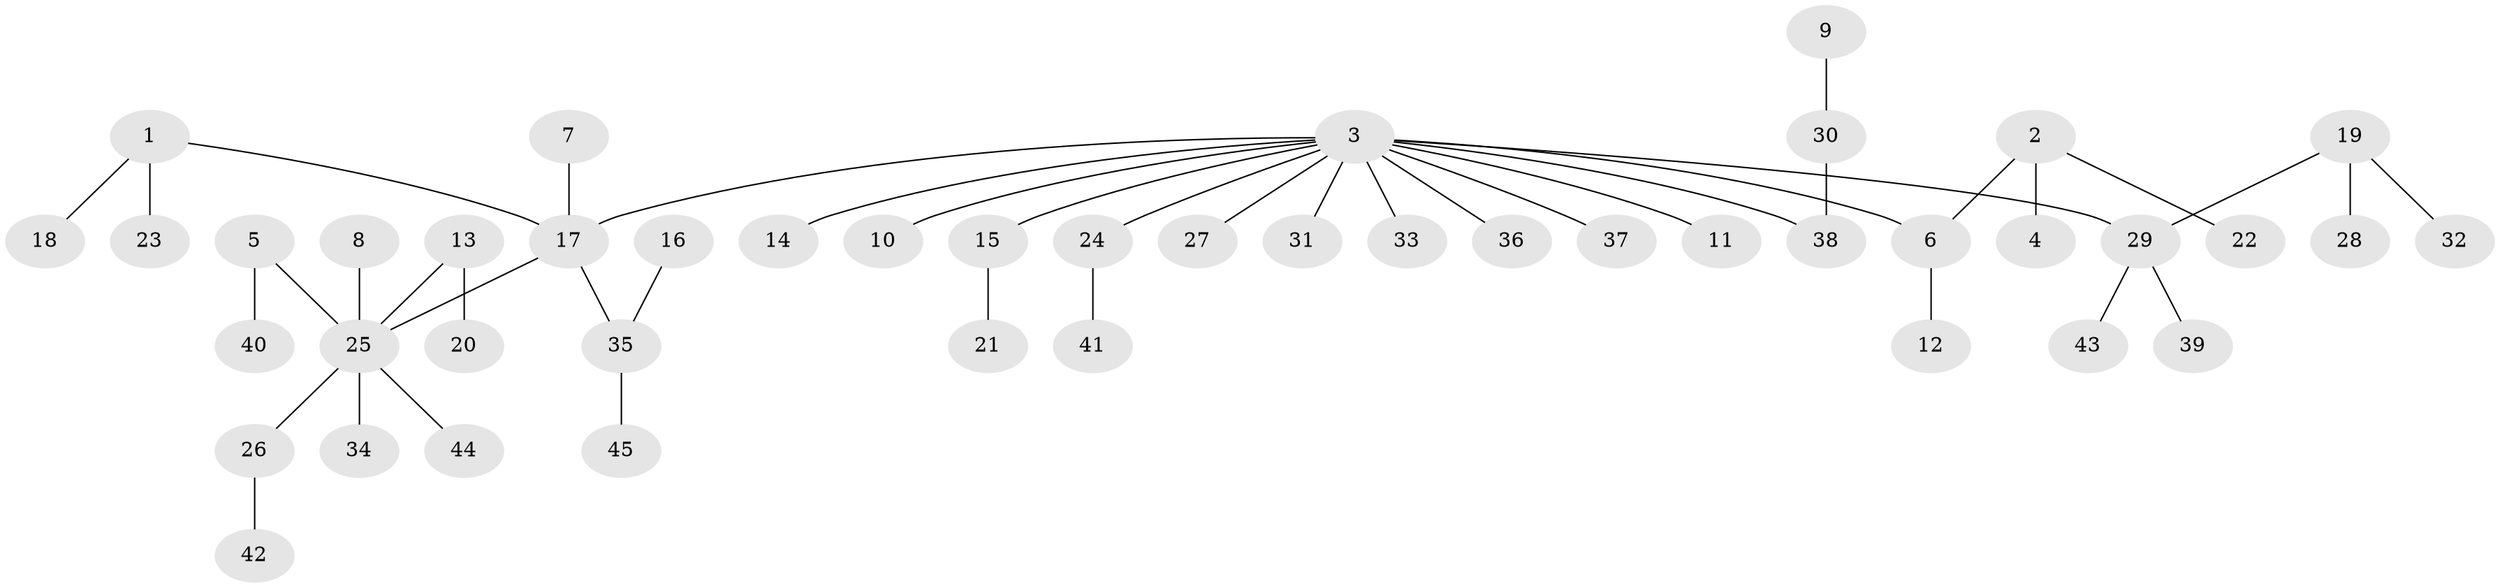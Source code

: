 // original degree distribution, {4: 0.12359550561797752, 10: 0.011235955056179775, 6: 0.011235955056179775, 2: 0.2247191011235955, 3: 0.0898876404494382, 1: 0.5280898876404494, 5: 0.011235955056179775}
// Generated by graph-tools (version 1.1) at 2025/26/03/09/25 03:26:33]
// undirected, 45 vertices, 44 edges
graph export_dot {
graph [start="1"]
  node [color=gray90,style=filled];
  1;
  2;
  3;
  4;
  5;
  6;
  7;
  8;
  9;
  10;
  11;
  12;
  13;
  14;
  15;
  16;
  17;
  18;
  19;
  20;
  21;
  22;
  23;
  24;
  25;
  26;
  27;
  28;
  29;
  30;
  31;
  32;
  33;
  34;
  35;
  36;
  37;
  38;
  39;
  40;
  41;
  42;
  43;
  44;
  45;
  1 -- 17 [weight=1.0];
  1 -- 18 [weight=1.0];
  1 -- 23 [weight=1.0];
  2 -- 4 [weight=1.0];
  2 -- 6 [weight=1.0];
  2 -- 22 [weight=1.0];
  3 -- 6 [weight=1.0];
  3 -- 10 [weight=1.0];
  3 -- 11 [weight=1.0];
  3 -- 14 [weight=1.0];
  3 -- 15 [weight=1.0];
  3 -- 17 [weight=1.0];
  3 -- 24 [weight=1.0];
  3 -- 27 [weight=1.0];
  3 -- 29 [weight=1.0];
  3 -- 31 [weight=1.0];
  3 -- 33 [weight=1.0];
  3 -- 36 [weight=1.0];
  3 -- 37 [weight=1.0];
  3 -- 38 [weight=1.0];
  5 -- 25 [weight=1.0];
  5 -- 40 [weight=1.0];
  6 -- 12 [weight=1.0];
  7 -- 17 [weight=1.0];
  8 -- 25 [weight=1.0];
  9 -- 30 [weight=1.0];
  13 -- 20 [weight=1.0];
  13 -- 25 [weight=1.0];
  15 -- 21 [weight=1.0];
  16 -- 35 [weight=1.0];
  17 -- 25 [weight=1.0];
  17 -- 35 [weight=1.0];
  19 -- 28 [weight=1.0];
  19 -- 29 [weight=1.0];
  19 -- 32 [weight=1.0];
  24 -- 41 [weight=1.0];
  25 -- 26 [weight=1.0];
  25 -- 34 [weight=1.0];
  25 -- 44 [weight=1.0];
  26 -- 42 [weight=1.0];
  29 -- 39 [weight=1.0];
  29 -- 43 [weight=1.0];
  30 -- 38 [weight=1.0];
  35 -- 45 [weight=1.0];
}
